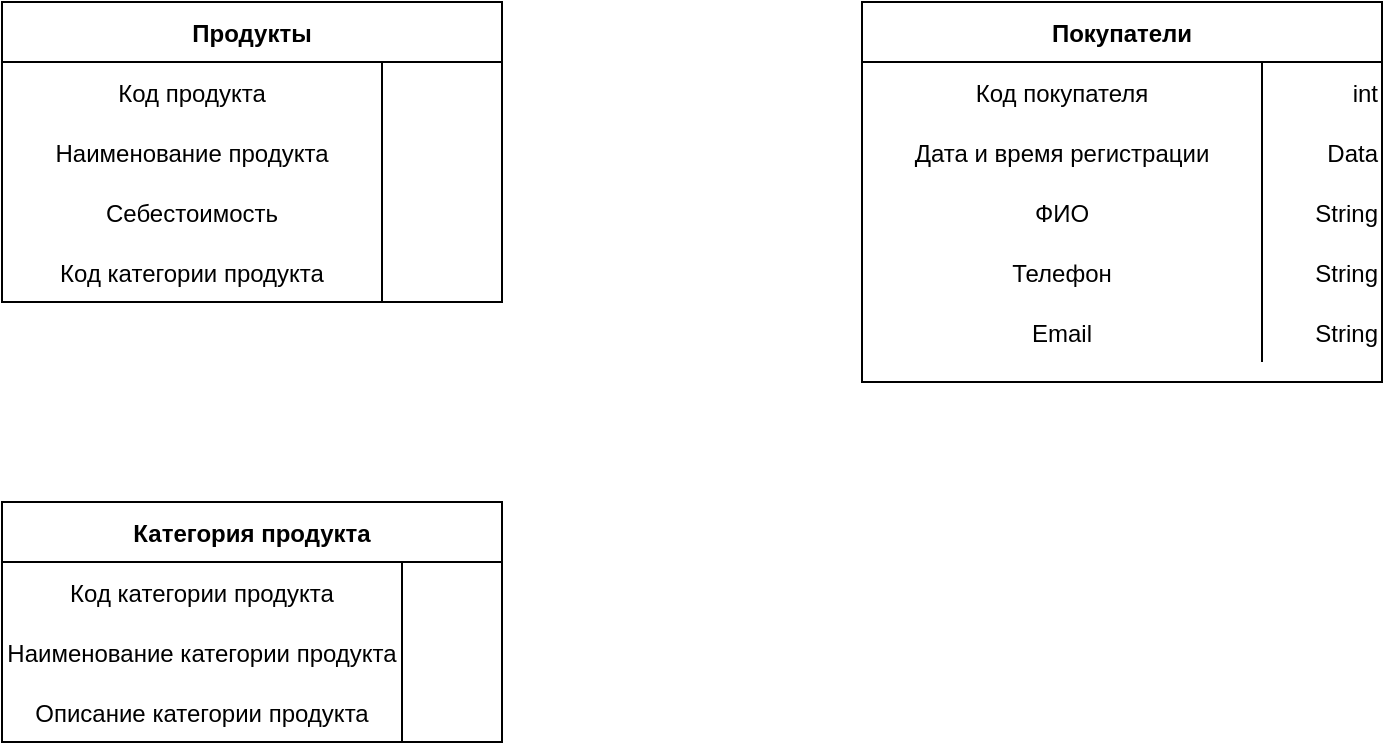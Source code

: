 <mxfile version="23.1.5" type="github">
  <diagram id="R2lEEEUBdFMjLlhIrx00" name="Page-1">
    <mxGraphModel dx="1380" dy="783" grid="1" gridSize="10" guides="1" tooltips="1" connect="1" arrows="1" fold="1" page="1" pageScale="1" pageWidth="850" pageHeight="1100" math="0" shadow="0" extFonts="Permanent Marker^https://fonts.googleapis.com/css?family=Permanent+Marker">
      <root>
        <mxCell id="0" />
        <mxCell id="1" parent="0" />
        <mxCell id="C-vyLk0tnHw3VtMMgP7b-13" value="Продукты" style="shape=table;startSize=30;container=1;collapsible=1;childLayout=tableLayout;fixedRows=1;rowLines=0;fontStyle=1;align=center;resizeLast=1;" parent="1" vertex="1">
          <mxGeometry x="70" y="90" width="250" height="150" as="geometry" />
        </mxCell>
        <mxCell id="C-vyLk0tnHw3VtMMgP7b-17" value="" style="shape=partialRectangle;collapsible=0;dropTarget=0;pointerEvents=0;fillColor=none;points=[[0,0.5],[1,0.5]];portConstraint=eastwest;top=0;left=0;right=0;bottom=0;" parent="C-vyLk0tnHw3VtMMgP7b-13" vertex="1">
          <mxGeometry y="30" width="250" height="30" as="geometry" />
        </mxCell>
        <mxCell id="C-vyLk0tnHw3VtMMgP7b-18" value="Код продукта" style="shape=partialRectangle;overflow=hidden;connectable=0;fillColor=none;top=0;left=0;bottom=0;right=0;" parent="C-vyLk0tnHw3VtMMgP7b-17" vertex="1">
          <mxGeometry width="190" height="30" as="geometry">
            <mxRectangle width="190" height="30" as="alternateBounds" />
          </mxGeometry>
        </mxCell>
        <mxCell id="C-vyLk0tnHw3VtMMgP7b-19" value="" style="shape=partialRectangle;overflow=hidden;connectable=0;fillColor=none;top=0;left=0;bottom=0;right=0;align=left;spacingLeft=6;" parent="C-vyLk0tnHw3VtMMgP7b-17" vertex="1">
          <mxGeometry x="190" width="60" height="30" as="geometry">
            <mxRectangle width="60" height="30" as="alternateBounds" />
          </mxGeometry>
        </mxCell>
        <mxCell id="C-vyLk0tnHw3VtMMgP7b-20" value="" style="shape=partialRectangle;collapsible=0;dropTarget=0;pointerEvents=0;fillColor=none;points=[[0,0.5],[1,0.5]];portConstraint=eastwest;top=0;left=0;right=0;bottom=0;" parent="C-vyLk0tnHw3VtMMgP7b-13" vertex="1">
          <mxGeometry y="60" width="250" height="30" as="geometry" />
        </mxCell>
        <mxCell id="C-vyLk0tnHw3VtMMgP7b-21" value="Наименование продукта" style="shape=partialRectangle;overflow=hidden;connectable=0;fillColor=none;top=0;left=0;bottom=0;right=0;" parent="C-vyLk0tnHw3VtMMgP7b-20" vertex="1">
          <mxGeometry width="190" height="30" as="geometry">
            <mxRectangle width="190" height="30" as="alternateBounds" />
          </mxGeometry>
        </mxCell>
        <mxCell id="C-vyLk0tnHw3VtMMgP7b-22" value="" style="shape=partialRectangle;overflow=hidden;connectable=0;fillColor=none;top=0;left=0;bottom=0;right=0;align=left;spacingLeft=6;" parent="C-vyLk0tnHw3VtMMgP7b-20" vertex="1">
          <mxGeometry x="190" width="60" height="30" as="geometry">
            <mxRectangle width="60" height="30" as="alternateBounds" />
          </mxGeometry>
        </mxCell>
        <mxCell id="90RBNHrMJxPTxC3LyVrr-16" style="shape=partialRectangle;collapsible=0;dropTarget=0;pointerEvents=0;fillColor=none;points=[[0,0.5],[1,0.5]];portConstraint=eastwest;top=0;left=0;right=0;bottom=0;" vertex="1" parent="C-vyLk0tnHw3VtMMgP7b-13">
          <mxGeometry y="90" width="250" height="30" as="geometry" />
        </mxCell>
        <mxCell id="90RBNHrMJxPTxC3LyVrr-17" value="Себестоимость" style="shape=partialRectangle;overflow=hidden;connectable=0;fillColor=none;top=0;left=0;bottom=0;right=0;" vertex="1" parent="90RBNHrMJxPTxC3LyVrr-16">
          <mxGeometry width="190" height="30" as="geometry">
            <mxRectangle width="190" height="30" as="alternateBounds" />
          </mxGeometry>
        </mxCell>
        <mxCell id="90RBNHrMJxPTxC3LyVrr-18" value="" style="shape=partialRectangle;overflow=hidden;connectable=0;fillColor=none;top=0;left=0;bottom=0;right=0;align=left;spacingLeft=6;" vertex="1" parent="90RBNHrMJxPTxC3LyVrr-16">
          <mxGeometry x="190" width="60" height="30" as="geometry">
            <mxRectangle width="60" height="30" as="alternateBounds" />
          </mxGeometry>
        </mxCell>
        <mxCell id="90RBNHrMJxPTxC3LyVrr-19" style="shape=partialRectangle;collapsible=0;dropTarget=0;pointerEvents=0;fillColor=none;points=[[0,0.5],[1,0.5]];portConstraint=eastwest;top=0;left=0;right=0;bottom=0;" vertex="1" parent="C-vyLk0tnHw3VtMMgP7b-13">
          <mxGeometry y="120" width="250" height="30" as="geometry" />
        </mxCell>
        <mxCell id="90RBNHrMJxPTxC3LyVrr-20" value="Код категории продукта" style="shape=partialRectangle;overflow=hidden;connectable=0;fillColor=none;top=0;left=0;bottom=0;right=0;" vertex="1" parent="90RBNHrMJxPTxC3LyVrr-19">
          <mxGeometry width="190" height="30" as="geometry">
            <mxRectangle width="190" height="30" as="alternateBounds" />
          </mxGeometry>
        </mxCell>
        <mxCell id="90RBNHrMJxPTxC3LyVrr-21" value="" style="shape=partialRectangle;overflow=hidden;connectable=0;fillColor=none;top=0;left=0;bottom=0;right=0;align=left;spacingLeft=6;" vertex="1" parent="90RBNHrMJxPTxC3LyVrr-19">
          <mxGeometry x="190" width="60" height="30" as="geometry">
            <mxRectangle width="60" height="30" as="alternateBounds" />
          </mxGeometry>
        </mxCell>
        <mxCell id="90RBNHrMJxPTxC3LyVrr-6" value="Покупатели" style="shape=table;startSize=30;container=1;collapsible=1;childLayout=tableLayout;fixedRows=1;rowLines=0;fontStyle=1;align=center;resizeLast=1;" vertex="1" parent="1">
          <mxGeometry x="500" y="90" width="260" height="190" as="geometry" />
        </mxCell>
        <mxCell id="90RBNHrMJxPTxC3LyVrr-36" style="shape=partialRectangle;collapsible=0;dropTarget=0;pointerEvents=0;fillColor=none;points=[[0,0.5],[1,0.5]];portConstraint=eastwest;top=0;left=0;right=0;bottom=0;" vertex="1" parent="90RBNHrMJxPTxC3LyVrr-6">
          <mxGeometry y="30" width="260" height="30" as="geometry" />
        </mxCell>
        <mxCell id="90RBNHrMJxPTxC3LyVrr-37" value="Код покупателя" style="shape=partialRectangle;overflow=hidden;connectable=0;fillColor=none;top=0;left=0;bottom=0;right=0;strokeColor=default;" vertex="1" parent="90RBNHrMJxPTxC3LyVrr-36">
          <mxGeometry width="200" height="30" as="geometry">
            <mxRectangle width="200" height="30" as="alternateBounds" />
          </mxGeometry>
        </mxCell>
        <mxCell id="90RBNHrMJxPTxC3LyVrr-38" value="int" style="shape=partialRectangle;overflow=hidden;connectable=0;fillColor=none;top=0;left=0;bottom=0;right=0;align=right;spacingLeft=6;labelBorderColor=none;strokeColor=default;" vertex="1" parent="90RBNHrMJxPTxC3LyVrr-36">
          <mxGeometry x="200" width="60" height="30" as="geometry">
            <mxRectangle width="60" height="30" as="alternateBounds" />
          </mxGeometry>
        </mxCell>
        <mxCell id="90RBNHrMJxPTxC3LyVrr-10" value="" style="shape=partialRectangle;collapsible=0;dropTarget=0;pointerEvents=0;fillColor=none;points=[[0,0.5],[1,0.5]];portConstraint=eastwest;top=0;left=0;right=0;bottom=0;" vertex="1" parent="90RBNHrMJxPTxC3LyVrr-6">
          <mxGeometry y="60" width="260" height="30" as="geometry" />
        </mxCell>
        <mxCell id="90RBNHrMJxPTxC3LyVrr-11" value="Дата и время регистрации" style="shape=partialRectangle;overflow=hidden;connectable=0;fillColor=none;top=0;left=0;bottom=0;right=0;strokeColor=default;" vertex="1" parent="90RBNHrMJxPTxC3LyVrr-10">
          <mxGeometry width="200" height="30" as="geometry">
            <mxRectangle width="200" height="30" as="alternateBounds" />
          </mxGeometry>
        </mxCell>
        <mxCell id="90RBNHrMJxPTxC3LyVrr-12" value="Data" style="shape=partialRectangle;overflow=hidden;connectable=0;fillColor=none;top=0;left=0;bottom=0;right=0;align=right;spacingLeft=6;labelBorderColor=none;strokeColor=default;" vertex="1" parent="90RBNHrMJxPTxC3LyVrr-10">
          <mxGeometry x="200" width="60" height="30" as="geometry">
            <mxRectangle width="60" height="30" as="alternateBounds" />
          </mxGeometry>
        </mxCell>
        <mxCell id="90RBNHrMJxPTxC3LyVrr-13" value="" style="shape=partialRectangle;collapsible=0;dropTarget=0;pointerEvents=0;fillColor=none;points=[[0,0.5],[1,0.5]];portConstraint=eastwest;top=0;left=0;right=0;bottom=0;" vertex="1" parent="90RBNHrMJxPTxC3LyVrr-6">
          <mxGeometry y="90" width="260" height="30" as="geometry" />
        </mxCell>
        <mxCell id="90RBNHrMJxPTxC3LyVrr-14" value="ФИО" style="shape=partialRectangle;overflow=hidden;connectable=0;fillColor=none;top=0;left=0;bottom=0;right=0;strokeColor=default;" vertex="1" parent="90RBNHrMJxPTxC3LyVrr-13">
          <mxGeometry width="200" height="30" as="geometry">
            <mxRectangle width="200" height="30" as="alternateBounds" />
          </mxGeometry>
        </mxCell>
        <mxCell id="90RBNHrMJxPTxC3LyVrr-15" value="String" style="shape=partialRectangle;overflow=hidden;connectable=0;fillColor=none;top=0;left=0;bottom=0;right=0;align=right;spacingLeft=6;labelBorderColor=none;strokeColor=default;" vertex="1" parent="90RBNHrMJxPTxC3LyVrr-13">
          <mxGeometry x="200" width="60" height="30" as="geometry">
            <mxRectangle width="60" height="30" as="alternateBounds" />
          </mxGeometry>
        </mxCell>
        <mxCell id="90RBNHrMJxPTxC3LyVrr-33" style="shape=partialRectangle;collapsible=0;dropTarget=0;pointerEvents=0;fillColor=none;points=[[0,0.5],[1,0.5]];portConstraint=eastwest;top=0;left=0;right=0;bottom=0;" vertex="1" parent="90RBNHrMJxPTxC3LyVrr-6">
          <mxGeometry y="120" width="260" height="30" as="geometry" />
        </mxCell>
        <mxCell id="90RBNHrMJxPTxC3LyVrr-34" value="Телефон" style="shape=partialRectangle;overflow=hidden;connectable=0;fillColor=none;top=0;left=0;bottom=0;right=0;strokeColor=default;" vertex="1" parent="90RBNHrMJxPTxC3LyVrr-33">
          <mxGeometry width="200" height="30" as="geometry">
            <mxRectangle width="200" height="30" as="alternateBounds" />
          </mxGeometry>
        </mxCell>
        <mxCell id="90RBNHrMJxPTxC3LyVrr-35" value="String" style="shape=partialRectangle;overflow=hidden;connectable=0;fillColor=none;top=0;left=0;bottom=0;right=0;align=right;spacingLeft=6;labelBorderColor=none;strokeColor=default;" vertex="1" parent="90RBNHrMJxPTxC3LyVrr-33">
          <mxGeometry x="200" width="60" height="30" as="geometry">
            <mxRectangle width="60" height="30" as="alternateBounds" />
          </mxGeometry>
        </mxCell>
        <mxCell id="90RBNHrMJxPTxC3LyVrr-30" style="shape=partialRectangle;collapsible=0;dropTarget=0;pointerEvents=0;fillColor=none;points=[[0,0.5],[1,0.5]];portConstraint=eastwest;top=0;left=0;right=0;bottom=0;" vertex="1" parent="90RBNHrMJxPTxC3LyVrr-6">
          <mxGeometry y="150" width="260" height="30" as="geometry" />
        </mxCell>
        <mxCell id="90RBNHrMJxPTxC3LyVrr-31" value="Email" style="shape=partialRectangle;overflow=hidden;connectable=0;fillColor=none;top=0;left=0;bottom=0;right=0;strokeColor=default;" vertex="1" parent="90RBNHrMJxPTxC3LyVrr-30">
          <mxGeometry width="200" height="30" as="geometry">
            <mxRectangle width="200" height="30" as="alternateBounds" />
          </mxGeometry>
        </mxCell>
        <mxCell id="90RBNHrMJxPTxC3LyVrr-32" value="String" style="shape=partialRectangle;overflow=hidden;connectable=0;fillColor=none;top=0;left=0;bottom=0;right=0;align=right;spacingLeft=6;labelBorderColor=none;strokeColor=default;" vertex="1" parent="90RBNHrMJxPTxC3LyVrr-30">
          <mxGeometry x="200" width="60" height="30" as="geometry">
            <mxRectangle width="60" height="30" as="alternateBounds" />
          </mxGeometry>
        </mxCell>
        <mxCell id="90RBNHrMJxPTxC3LyVrr-39" value="Категория продукта" style="shape=table;startSize=30;container=1;collapsible=1;childLayout=tableLayout;fixedRows=1;rowLines=0;fontStyle=1;align=center;resizeLast=1;" vertex="1" parent="1">
          <mxGeometry x="70" y="340" width="250" height="120" as="geometry" />
        </mxCell>
        <mxCell id="90RBNHrMJxPTxC3LyVrr-40" value="" style="shape=partialRectangle;collapsible=0;dropTarget=0;pointerEvents=0;fillColor=none;points=[[0,0.5],[1,0.5]];portConstraint=eastwest;top=0;left=0;right=0;bottom=0;" vertex="1" parent="90RBNHrMJxPTxC3LyVrr-39">
          <mxGeometry y="30" width="250" height="30" as="geometry" />
        </mxCell>
        <mxCell id="90RBNHrMJxPTxC3LyVrr-41" value="Код категории продукта" style="shape=partialRectangle;overflow=hidden;connectable=0;fillColor=none;top=0;left=0;bottom=0;right=0;" vertex="1" parent="90RBNHrMJxPTxC3LyVrr-40">
          <mxGeometry width="200" height="30" as="geometry">
            <mxRectangle width="200" height="30" as="alternateBounds" />
          </mxGeometry>
        </mxCell>
        <mxCell id="90RBNHrMJxPTxC3LyVrr-42" value="" style="shape=partialRectangle;overflow=hidden;connectable=0;fillColor=none;top=0;left=0;bottom=0;right=0;align=left;spacingLeft=6;" vertex="1" parent="90RBNHrMJxPTxC3LyVrr-40">
          <mxGeometry x="200" width="50" height="30" as="geometry">
            <mxRectangle width="50" height="30" as="alternateBounds" />
          </mxGeometry>
        </mxCell>
        <mxCell id="90RBNHrMJxPTxC3LyVrr-43" value="" style="shape=partialRectangle;collapsible=0;dropTarget=0;pointerEvents=0;fillColor=none;points=[[0,0.5],[1,0.5]];portConstraint=eastwest;top=0;left=0;right=0;bottom=0;" vertex="1" parent="90RBNHrMJxPTxC3LyVrr-39">
          <mxGeometry y="60" width="250" height="30" as="geometry" />
        </mxCell>
        <mxCell id="90RBNHrMJxPTxC3LyVrr-44" value="Наименование категории продукта" style="shape=partialRectangle;overflow=hidden;connectable=0;fillColor=none;top=0;left=0;bottom=0;right=0;" vertex="1" parent="90RBNHrMJxPTxC3LyVrr-43">
          <mxGeometry width="200" height="30" as="geometry">
            <mxRectangle width="200" height="30" as="alternateBounds" />
          </mxGeometry>
        </mxCell>
        <mxCell id="90RBNHrMJxPTxC3LyVrr-45" value="" style="shape=partialRectangle;overflow=hidden;connectable=0;fillColor=none;top=0;left=0;bottom=0;right=0;align=left;spacingLeft=6;" vertex="1" parent="90RBNHrMJxPTxC3LyVrr-43">
          <mxGeometry x="200" width="50" height="30" as="geometry">
            <mxRectangle width="50" height="30" as="alternateBounds" />
          </mxGeometry>
        </mxCell>
        <mxCell id="90RBNHrMJxPTxC3LyVrr-46" style="shape=partialRectangle;collapsible=0;dropTarget=0;pointerEvents=0;fillColor=none;points=[[0,0.5],[1,0.5]];portConstraint=eastwest;top=0;left=0;right=0;bottom=0;" vertex="1" parent="90RBNHrMJxPTxC3LyVrr-39">
          <mxGeometry y="90" width="250" height="30" as="geometry" />
        </mxCell>
        <mxCell id="90RBNHrMJxPTxC3LyVrr-47" value="Описание категории продукта" style="shape=partialRectangle;overflow=hidden;connectable=0;fillColor=none;top=0;left=0;bottom=0;right=0;" vertex="1" parent="90RBNHrMJxPTxC3LyVrr-46">
          <mxGeometry width="200" height="30" as="geometry">
            <mxRectangle width="200" height="30" as="alternateBounds" />
          </mxGeometry>
        </mxCell>
        <mxCell id="90RBNHrMJxPTxC3LyVrr-48" value="" style="shape=partialRectangle;overflow=hidden;connectable=0;fillColor=none;top=0;left=0;bottom=0;right=0;align=left;spacingLeft=6;" vertex="1" parent="90RBNHrMJxPTxC3LyVrr-46">
          <mxGeometry x="200" width="50" height="30" as="geometry">
            <mxRectangle width="50" height="30" as="alternateBounds" />
          </mxGeometry>
        </mxCell>
      </root>
    </mxGraphModel>
  </diagram>
</mxfile>

